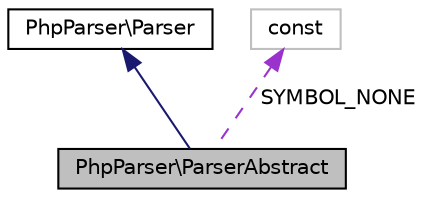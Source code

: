 digraph "PhpParser\ParserAbstract"
{
  edge [fontname="Helvetica",fontsize="10",labelfontname="Helvetica",labelfontsize="10"];
  node [fontname="Helvetica",fontsize="10",shape=record];
  Node4 [label="PhpParser\\ParserAbstract",height=0.2,width=0.4,color="black", fillcolor="grey75", style="filled", fontcolor="black"];
  Node5 -> Node4 [dir="back",color="midnightblue",fontsize="10",style="solid",fontname="Helvetica"];
  Node5 [label="PhpParser\\Parser",height=0.2,width=0.4,color="black", fillcolor="white", style="filled",URL="$interfacePhpParser_1_1Parser.html"];
  Node6 -> Node4 [dir="back",color="darkorchid3",fontsize="10",style="dashed",label=" SYMBOL_NONE" ,fontname="Helvetica"];
  Node6 [label="const",height=0.2,width=0.4,color="grey75", fillcolor="white", style="filled"];
}
